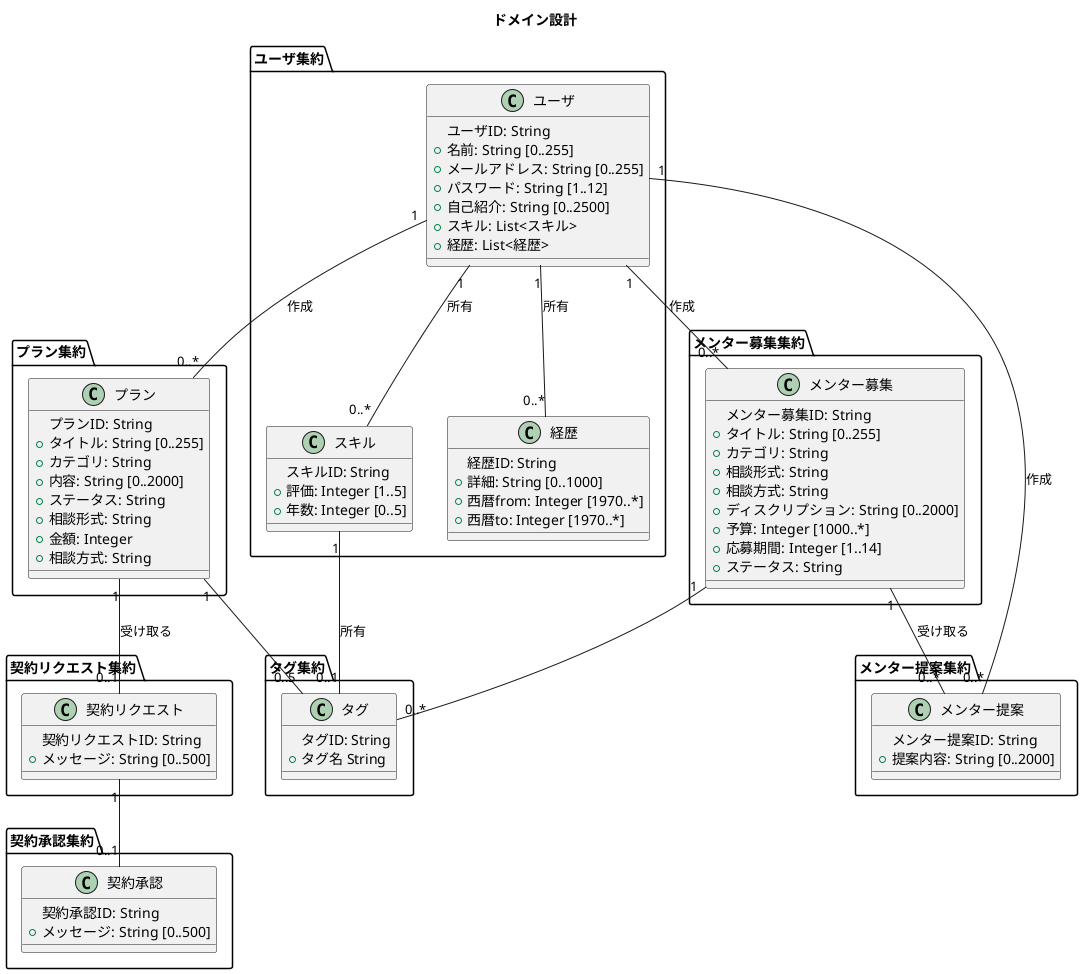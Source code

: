 @startuml

title ドメイン設計

package ユーザ集約 {
  class ユーザ {
    ユーザID: String
    + 名前: String [0..255]
    + メールアドレス: String [0..255]
    + パスワード: String [1..12]
    + 自己紹介: String [0..2500]
    + スキル: List<スキル>
    + 経歴: List<経歴>
  }

  class スキル {
    スキルID: String
    + 評価: Integer [1..5]
    + 年数: Integer [0..5]
  }

  class 経歴 {
    経歴ID: String
    + 詳細: String [0..1000]
    + 西暦from: Integer [1970..*]
    + 西暦to: Integer [1970..*]
  }
}

package メンター募集集約 {
  class メンター募集 {
    メンター募集ID: String
    + タイトル: String [0..255]
    + カテゴリ: String
    + 相談形式: String
    + 相談方式: String
    + ディスクリプション: String [0..2000]
    + 予算: Integer [1000..*]
    + 応募期間: Integer [1..14]
    + ステータス: String
  }
}

package メンター提案集約 {
  class メンター提案 {
    メンター提案ID: String
    + 提案内容: String [0..2000]
  }
}

package プラン集約 {
  class プラン {
    プランID: String
    + タイトル: String [0..255]
    + カテゴリ: String
    + 内容: String [0..2000]
    + ステータス: String
    + 相談形式: String
    + 金額: Integer
    + 相談方式: String
  }
}

package 契約リクエスト集約 {
  class 契約リクエスト {
    契約リクエストID: String
    + メッセージ: String [0..500]
  }
}

package 契約承認集約 {
  class 契約承認 {
    契約承認ID: String
    + メッセージ: String [0..500]
  }
}

package タグ集約 {
  class タグ {
    タグID: String
    + タグ名 String
  }
}

ユーザ "1" -- "0..*" スキル : 所有
ユーザ "1" -- "0..*" 経歴 : 所有
ユーザ "1" -- "0..*" メンター募集 : 作成
ユーザ "1" -- "0..*" メンター提案 : 作成
ユーザ "1" -- "0..*" プラン : 作成
メンター募集 "1" -- "0..*" メンター提案 : 受け取る
メンター募集 "1" -- "0..*" タグ
プラン "1" -- "0..5" タグ
プラン "1" -- "0..1" 契約リクエスト : 受け取る
契約リクエスト "1" -- "0..1" 契約承認
スキル "1" -- "0..1" タグ: 所有

@enduml